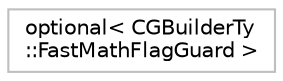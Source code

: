 digraph "Graphical Class Hierarchy"
{
 // LATEX_PDF_SIZE
  bgcolor="transparent";
  edge [fontname="Helvetica",fontsize="10",labelfontname="Helvetica",labelfontsize="10"];
  node [fontname="Helvetica",fontsize="10",shape=record];
  rankdir="LR";
  Node0 [label="optional\< CGBuilderTy\l::FastMathFlagGuard \>",height=0.2,width=0.4,color="grey75",tooltip=" "];
}
